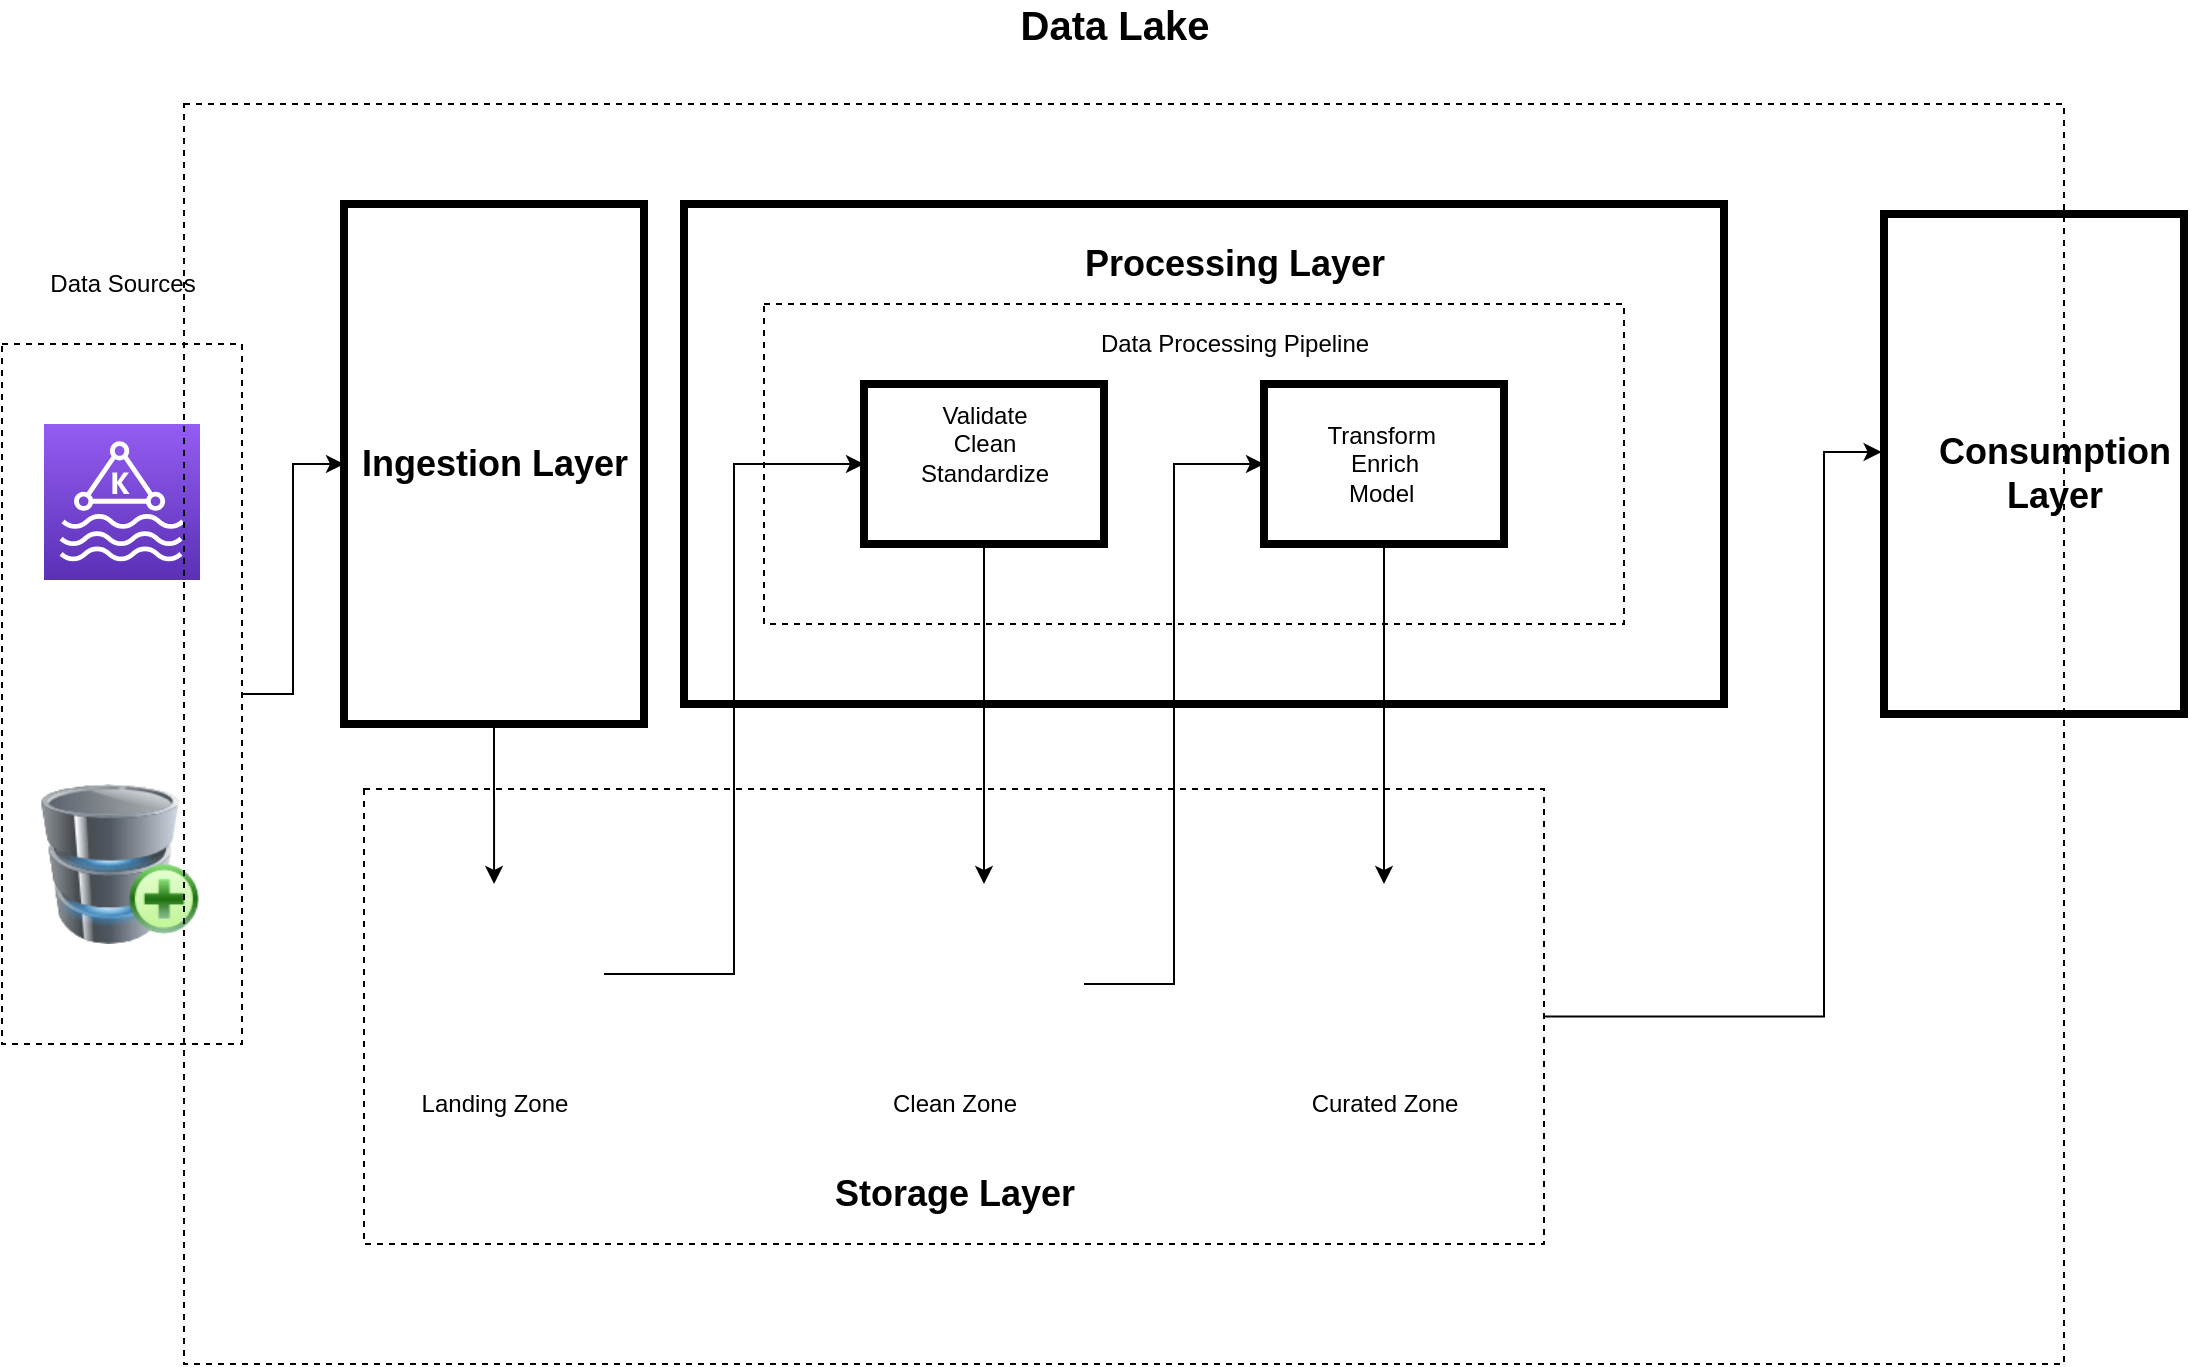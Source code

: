 <mxfile version="20.0.1" type="github">
  <diagram id="Ht1M8jgEwFfnCIfOTk4-" name="Page-1">
    <mxGraphModel dx="2591" dy="1659" grid="1" gridSize="10" guides="1" tooltips="1" connect="1" arrows="1" fold="1" page="1" pageScale="1" pageWidth="1169" pageHeight="827" math="0" shadow="0">
      <root>
        <mxCell id="0" />
        <mxCell id="1" parent="0" />
        <mxCell id="P5nDMNurQUtL296DBPH5-9" value="" style="sketch=0;points=[[0,0,0],[0.25,0,0],[0.5,0,0],[0.75,0,0],[1,0,0],[0,1,0],[0.25,1,0],[0.5,1,0],[0.75,1,0],[1,1,0],[0,0.25,0],[0,0.5,0],[0,0.75,0],[1,0.25,0],[1,0.5,0],[1,0.75,0]];outlineConnect=0;fontColor=#232F3E;gradientColor=#945DF2;gradientDirection=north;fillColor=#5A30B5;strokeColor=#ffffff;dashed=0;verticalLabelPosition=bottom;verticalAlign=top;align=center;html=1;fontSize=12;fontStyle=0;aspect=fixed;shape=mxgraph.aws4.resourceIcon;resIcon=mxgraph.aws4.managed_streaming_for_kafka;" vertex="1" parent="1">
          <mxGeometry x="20" y="-570" width="78" height="78" as="geometry" />
        </mxCell>
        <mxCell id="P5nDMNurQUtL296DBPH5-10" value="" style="image;html=1;image=img/lib/clip_art/computers/Database_Add_128x128.png" vertex="1" parent="1">
          <mxGeometry x="18" y="-390" width="80" height="80" as="geometry" />
        </mxCell>
        <mxCell id="P5nDMNurQUtL296DBPH5-37" style="edgeStyle=orthogonalEdgeStyle;rounded=0;orthogonalLoop=1;jettySize=auto;html=1;entryX=0;entryY=0.5;entryDx=0;entryDy=0;" edge="1" parent="1" source="P5nDMNurQUtL296DBPH5-12" target="P5nDMNurQUtL296DBPH5-15">
          <mxGeometry relative="1" as="geometry" />
        </mxCell>
        <mxCell id="P5nDMNurQUtL296DBPH5-12" value="" style="rounded=0;whiteSpace=wrap;html=1;fillColor=none;dashed=1;" vertex="1" parent="1">
          <mxGeometry x="-1" y="-610" width="120" height="350" as="geometry" />
        </mxCell>
        <mxCell id="P5nDMNurQUtL296DBPH5-13" value="Data Sources&lt;br&gt;" style="text;html=1;resizable=0;autosize=1;align=center;verticalAlign=middle;points=[];fillColor=none;strokeColor=none;rounded=0;dashed=1;" vertex="1" parent="1">
          <mxGeometry x="14" y="-650" width="90" height="20" as="geometry" />
        </mxCell>
        <mxCell id="P5nDMNurQUtL296DBPH5-47" style="edgeStyle=orthogonalEdgeStyle;rounded=0;orthogonalLoop=1;jettySize=auto;html=1;exitX=0.5;exitY=1;exitDx=0;exitDy=0;entryX=0.542;entryY=0.125;entryDx=0;entryDy=0;entryPerimeter=0;fontSize=18;" edge="1" parent="1" source="P5nDMNurQUtL296DBPH5-15" target="P5nDMNurQUtL296DBPH5-17">
          <mxGeometry relative="1" as="geometry" />
        </mxCell>
        <mxCell id="P5nDMNurQUtL296DBPH5-15" value="" style="rounded=0;whiteSpace=wrap;html=1;fillColor=none;strokeWidth=4;" vertex="1" parent="1">
          <mxGeometry x="170" y="-680" width="150" height="260" as="geometry" />
        </mxCell>
        <mxCell id="P5nDMNurQUtL296DBPH5-16" value="&lt;b&gt;&lt;font style=&quot;font-size: 18px;&quot;&gt;Ingestion Layer&lt;/font&gt;&lt;/b&gt;" style="text;html=1;resizable=0;autosize=1;align=center;verticalAlign=middle;points=[];fillColor=none;strokeColor=none;rounded=0;" vertex="1" parent="1">
          <mxGeometry x="170" y="-560" width="150" height="20" as="geometry" />
        </mxCell>
        <mxCell id="P5nDMNurQUtL296DBPH5-24" style="edgeStyle=orthogonalEdgeStyle;rounded=0;orthogonalLoop=1;jettySize=auto;html=1;entryX=0;entryY=0.5;entryDx=0;entryDy=0;" edge="1" parent="1" source="P5nDMNurQUtL296DBPH5-17" target="P5nDMNurQUtL296DBPH5-22">
          <mxGeometry relative="1" as="geometry" />
        </mxCell>
        <mxCell id="P5nDMNurQUtL296DBPH5-17" value="" style="shape=image;html=1;verticalAlign=top;verticalLabelPosition=bottom;labelBackgroundColor=#ffffff;imageAspect=0;aspect=fixed;image=https://cdn2.iconfinder.com/data/icons/seo-flat-6/128/03_Landing_Page_Optimization-128.png;strokeWidth=4;fillColor=none;" vertex="1" parent="1">
          <mxGeometry x="180" y="-355" width="120" height="120" as="geometry" />
        </mxCell>
        <mxCell id="P5nDMNurQUtL296DBPH5-19" value="Landing Zone" style="text;html=1;resizable=0;autosize=1;align=center;verticalAlign=middle;points=[];fillColor=none;strokeColor=none;rounded=0;" vertex="1" parent="1">
          <mxGeometry x="200" y="-240" width="90" height="20" as="geometry" />
        </mxCell>
        <mxCell id="P5nDMNurQUtL296DBPH5-32" style="edgeStyle=orthogonalEdgeStyle;rounded=0;orthogonalLoop=1;jettySize=auto;html=1;entryX=0;entryY=0.5;entryDx=0;entryDy=0;" edge="1" parent="1" source="P5nDMNurQUtL296DBPH5-20" target="P5nDMNurQUtL296DBPH5-27">
          <mxGeometry relative="1" as="geometry" />
        </mxCell>
        <mxCell id="P5nDMNurQUtL296DBPH5-20" value="" style="shape=image;html=1;verticalAlign=top;verticalLabelPosition=bottom;labelBackgroundColor=#ffffff;imageAspect=0;aspect=fixed;image=https://cdn2.iconfinder.com/data/icons/coronavirus-protective-measures-highlight/128/Clean-phone-disinfection-surface-128.png;strokeWidth=4;fillColor=none;" vertex="1" parent="1">
          <mxGeometry x="440" y="-340" width="100" height="100" as="geometry" />
        </mxCell>
        <mxCell id="P5nDMNurQUtL296DBPH5-25" style="edgeStyle=orthogonalEdgeStyle;rounded=0;orthogonalLoop=1;jettySize=auto;html=1;" edge="1" parent="1" source="P5nDMNurQUtL296DBPH5-22" target="P5nDMNurQUtL296DBPH5-20">
          <mxGeometry relative="1" as="geometry" />
        </mxCell>
        <mxCell id="P5nDMNurQUtL296DBPH5-22" value="" style="rounded=0;whiteSpace=wrap;html=1;fillColor=none;strokeWidth=4;" vertex="1" parent="1">
          <mxGeometry x="430" y="-590" width="120" height="80" as="geometry" />
        </mxCell>
        <mxCell id="P5nDMNurQUtL296DBPH5-23" value="Validate&lt;br&gt;Clean&lt;br&gt;Standardize" style="text;html=1;resizable=0;autosize=1;align=center;verticalAlign=middle;points=[];fillColor=none;strokeColor=none;rounded=0;" vertex="1" parent="1">
          <mxGeometry x="450" y="-585" width="80" height="50" as="geometry" />
        </mxCell>
        <mxCell id="P5nDMNurQUtL296DBPH5-26" value="Clean Zone" style="text;html=1;resizable=0;autosize=1;align=center;verticalAlign=middle;points=[];fillColor=none;strokeColor=none;rounded=0;" vertex="1" parent="1">
          <mxGeometry x="435" y="-240" width="80" height="20" as="geometry" />
        </mxCell>
        <mxCell id="P5nDMNurQUtL296DBPH5-40" style="edgeStyle=orthogonalEdgeStyle;rounded=0;orthogonalLoop=1;jettySize=auto;html=1;" edge="1" parent="1" source="P5nDMNurQUtL296DBPH5-27" target="P5nDMNurQUtL296DBPH5-29">
          <mxGeometry relative="1" as="geometry" />
        </mxCell>
        <mxCell id="P5nDMNurQUtL296DBPH5-27" value="" style="rounded=0;whiteSpace=wrap;html=1;fillColor=none;strokeWidth=4;" vertex="1" parent="1">
          <mxGeometry x="630" y="-590" width="120" height="80" as="geometry" />
        </mxCell>
        <mxCell id="P5nDMNurQUtL296DBPH5-28" value="Transform&amp;nbsp;&lt;br&gt;Enrich&lt;br&gt;Model&lt;span style=&quot;white-space: pre;&quot;&gt;	&lt;/span&gt;" style="text;html=1;resizable=0;autosize=1;align=center;verticalAlign=middle;points=[];fillColor=none;strokeColor=none;rounded=0;" vertex="1" parent="1">
          <mxGeometry x="655" y="-575" width="70" height="50" as="geometry" />
        </mxCell>
        <mxCell id="P5nDMNurQUtL296DBPH5-29" value="" style="shape=image;html=1;verticalAlign=top;verticalLabelPosition=bottom;labelBackgroundColor=#ffffff;imageAspect=0;aspect=fixed;image=https://cdn2.iconfinder.com/data/icons/essential-web-2/50/verified-check-secured-legal-certified-128.png;strokeWidth=4;fillColor=none;" vertex="1" parent="1">
          <mxGeometry x="645" y="-340" width="90" height="90" as="geometry" />
        </mxCell>
        <mxCell id="P5nDMNurQUtL296DBPH5-31" value="Curated Zone" style="text;html=1;resizable=0;autosize=1;align=center;verticalAlign=middle;points=[];fillColor=none;strokeColor=none;rounded=0;" vertex="1" parent="1">
          <mxGeometry x="645" y="-240" width="90" height="20" as="geometry" />
        </mxCell>
        <mxCell id="P5nDMNurQUtL296DBPH5-33" value="" style="rounded=0;whiteSpace=wrap;html=1;strokeWidth=4;fillColor=none;" vertex="1" parent="1">
          <mxGeometry x="940" y="-675" width="150" height="250" as="geometry" />
        </mxCell>
        <mxCell id="P5nDMNurQUtL296DBPH5-34" value="&lt;font style=&quot;font-size: 18px;&quot;&gt;&lt;b&gt;Consumption &lt;br&gt;Layer&lt;/b&gt;&lt;/font&gt;" style="text;html=1;resizable=0;autosize=1;align=center;verticalAlign=middle;points=[];fillColor=none;strokeColor=none;rounded=0;" vertex="1" parent="1">
          <mxGeometry x="960" y="-565" width="130" height="40" as="geometry" />
        </mxCell>
        <mxCell id="P5nDMNurQUtL296DBPH5-36" style="edgeStyle=orthogonalEdgeStyle;rounded=0;orthogonalLoop=1;jettySize=auto;html=1;entryX=-0.008;entryY=0.476;entryDx=0;entryDy=0;entryPerimeter=0;" edge="1" parent="1" source="P5nDMNurQUtL296DBPH5-35" target="P5nDMNurQUtL296DBPH5-33">
          <mxGeometry relative="1" as="geometry">
            <Array as="points">
              <mxPoint x="910" y="-274" />
              <mxPoint x="910" y="-556" />
            </Array>
          </mxGeometry>
        </mxCell>
        <mxCell id="P5nDMNurQUtL296DBPH5-35" value="" style="rounded=0;whiteSpace=wrap;html=1;fillColor=none;dashed=1;" vertex="1" parent="1">
          <mxGeometry x="180" y="-387.5" width="590" height="227.5" as="geometry" />
        </mxCell>
        <mxCell id="P5nDMNurQUtL296DBPH5-38" value="" style="rounded=0;whiteSpace=wrap;html=1;fillColor=none;dashed=1;" vertex="1" parent="1">
          <mxGeometry x="90" y="-730" width="940" height="630" as="geometry" />
        </mxCell>
        <mxCell id="P5nDMNurQUtL296DBPH5-39" value="&lt;b&gt;&lt;font style=&quot;font-size: 20px;&quot;&gt;Data Lake&lt;/font&gt;&lt;/b&gt;" style="text;html=1;resizable=0;autosize=1;align=center;verticalAlign=middle;points=[];fillColor=none;strokeColor=none;rounded=0;dashed=1;" vertex="1" parent="1">
          <mxGeometry x="500" y="-780" width="110" height="20" as="geometry" />
        </mxCell>
        <mxCell id="P5nDMNurQUtL296DBPH5-41" value="&lt;b&gt;&lt;font style=&quot;font-size: 18px;&quot;&gt;Processing Layer&lt;/font&gt;&lt;/b&gt;" style="text;html=1;resizable=0;autosize=1;align=center;verticalAlign=middle;points=[];fillColor=none;strokeColor=none;rounded=0;dashed=1;" vertex="1" parent="1">
          <mxGeometry x="530" y="-660" width="170" height="20" as="geometry" />
        </mxCell>
        <mxCell id="P5nDMNurQUtL296DBPH5-42" value="Data Processing Pipeline" style="text;html=1;resizable=0;autosize=1;align=center;verticalAlign=middle;points=[];fillColor=none;strokeColor=none;rounded=0;dashed=1;" vertex="1" parent="1">
          <mxGeometry x="540" y="-620" width="150" height="20" as="geometry" />
        </mxCell>
        <mxCell id="P5nDMNurQUtL296DBPH5-43" value="" style="rounded=0;whiteSpace=wrap;html=1;fillColor=none;dashed=1;" vertex="1" parent="1">
          <mxGeometry x="380" y="-630" width="430" height="160" as="geometry" />
        </mxCell>
        <mxCell id="P5nDMNurQUtL296DBPH5-45" value="" style="rounded=0;whiteSpace=wrap;html=1;fillColor=none;strokeWidth=4;" vertex="1" parent="1">
          <mxGeometry x="340" y="-680" width="520" height="250" as="geometry" />
        </mxCell>
        <mxCell id="P5nDMNurQUtL296DBPH5-48" value="&lt;b&gt;&lt;font style=&quot;font-size: 18px;&quot;&gt;Storage Layer&lt;/font&gt;&lt;/b&gt;" style="text;html=1;resizable=0;autosize=1;align=center;verticalAlign=middle;points=[];fillColor=none;strokeColor=none;rounded=0;" vertex="1" parent="1">
          <mxGeometry x="405" y="-195" width="140" height="20" as="geometry" />
        </mxCell>
      </root>
    </mxGraphModel>
  </diagram>
</mxfile>
